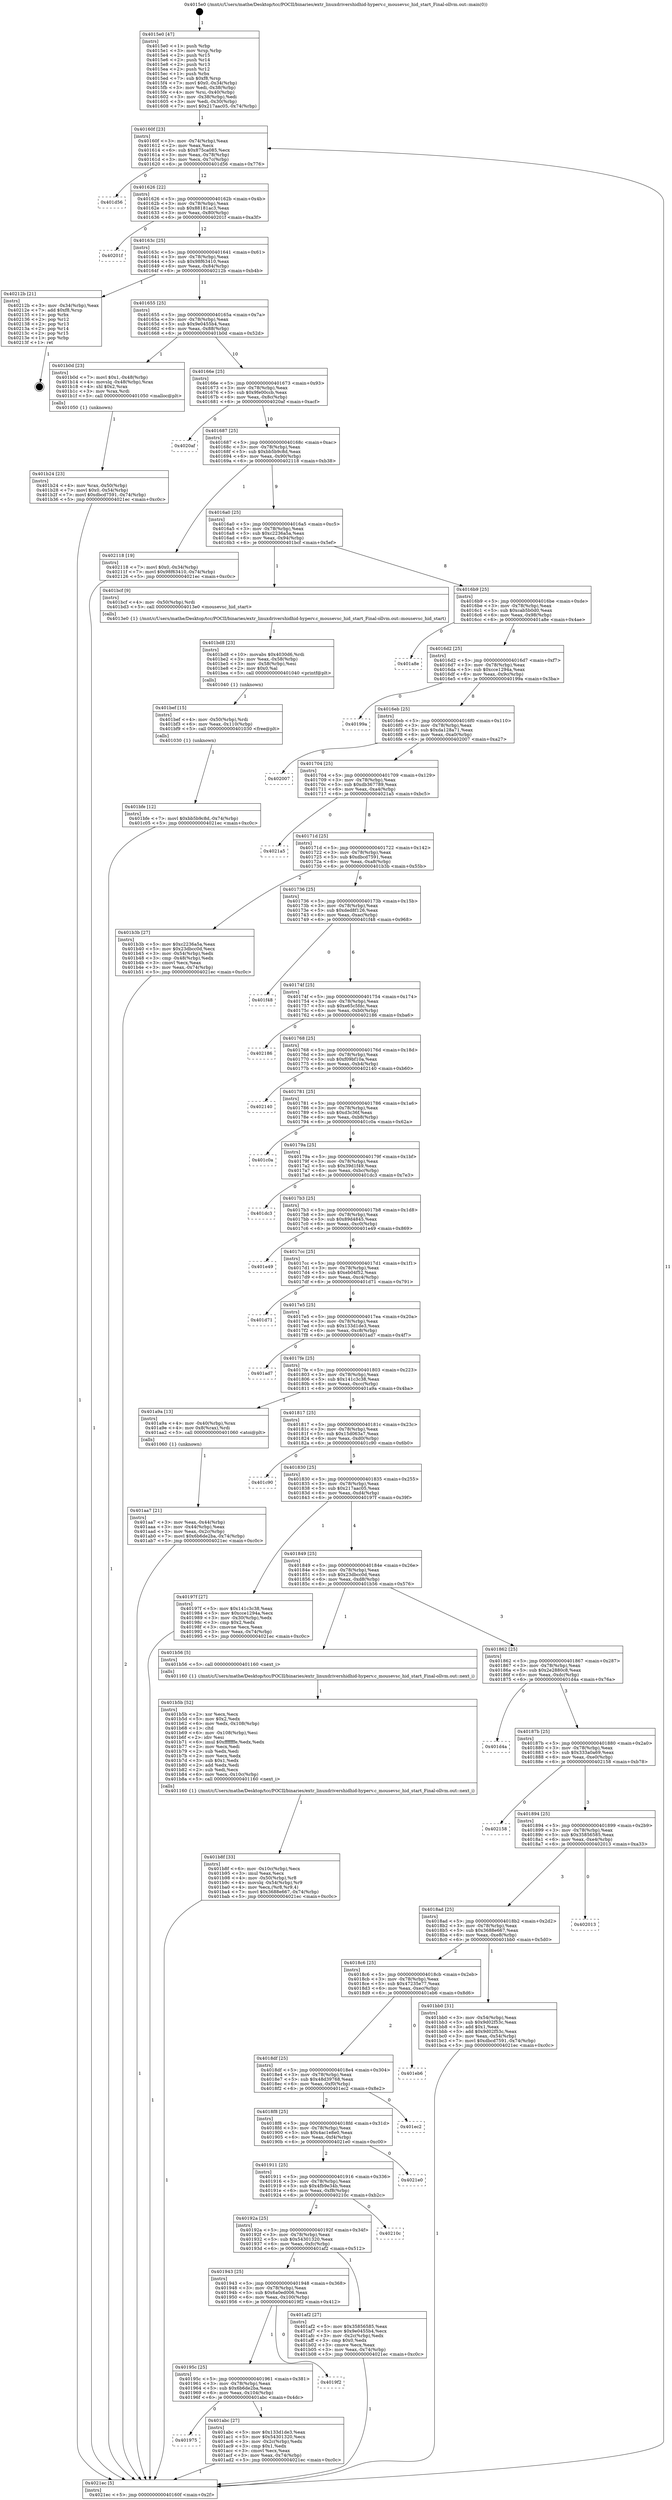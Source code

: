 digraph "0x4015e0" {
  label = "0x4015e0 (/mnt/c/Users/mathe/Desktop/tcc/POCII/binaries/extr_linuxdrivershidhid-hyperv.c_mousevsc_hid_start_Final-ollvm.out::main(0))"
  labelloc = "t"
  node[shape=record]

  Entry [label="",width=0.3,height=0.3,shape=circle,fillcolor=black,style=filled]
  "0x40160f" [label="{
     0x40160f [23]\l
     | [instrs]\l
     &nbsp;&nbsp;0x40160f \<+3\>: mov -0x74(%rbp),%eax\l
     &nbsp;&nbsp;0x401612 \<+2\>: mov %eax,%ecx\l
     &nbsp;&nbsp;0x401614 \<+6\>: sub $0x875ca085,%ecx\l
     &nbsp;&nbsp;0x40161a \<+3\>: mov %eax,-0x78(%rbp)\l
     &nbsp;&nbsp;0x40161d \<+3\>: mov %ecx,-0x7c(%rbp)\l
     &nbsp;&nbsp;0x401620 \<+6\>: je 0000000000401d56 \<main+0x776\>\l
  }"]
  "0x401d56" [label="{
     0x401d56\l
  }", style=dashed]
  "0x401626" [label="{
     0x401626 [22]\l
     | [instrs]\l
     &nbsp;&nbsp;0x401626 \<+5\>: jmp 000000000040162b \<main+0x4b\>\l
     &nbsp;&nbsp;0x40162b \<+3\>: mov -0x78(%rbp),%eax\l
     &nbsp;&nbsp;0x40162e \<+5\>: sub $0x88181ac3,%eax\l
     &nbsp;&nbsp;0x401633 \<+3\>: mov %eax,-0x80(%rbp)\l
     &nbsp;&nbsp;0x401636 \<+6\>: je 000000000040201f \<main+0xa3f\>\l
  }"]
  Exit [label="",width=0.3,height=0.3,shape=circle,fillcolor=black,style=filled,peripheries=2]
  "0x40201f" [label="{
     0x40201f\l
  }", style=dashed]
  "0x40163c" [label="{
     0x40163c [25]\l
     | [instrs]\l
     &nbsp;&nbsp;0x40163c \<+5\>: jmp 0000000000401641 \<main+0x61\>\l
     &nbsp;&nbsp;0x401641 \<+3\>: mov -0x78(%rbp),%eax\l
     &nbsp;&nbsp;0x401644 \<+5\>: sub $0x98f63410,%eax\l
     &nbsp;&nbsp;0x401649 \<+6\>: mov %eax,-0x84(%rbp)\l
     &nbsp;&nbsp;0x40164f \<+6\>: je 000000000040212b \<main+0xb4b\>\l
  }"]
  "0x401bfe" [label="{
     0x401bfe [12]\l
     | [instrs]\l
     &nbsp;&nbsp;0x401bfe \<+7\>: movl $0xbb5b9c8d,-0x74(%rbp)\l
     &nbsp;&nbsp;0x401c05 \<+5\>: jmp 00000000004021ec \<main+0xc0c\>\l
  }"]
  "0x40212b" [label="{
     0x40212b [21]\l
     | [instrs]\l
     &nbsp;&nbsp;0x40212b \<+3\>: mov -0x34(%rbp),%eax\l
     &nbsp;&nbsp;0x40212e \<+7\>: add $0xf8,%rsp\l
     &nbsp;&nbsp;0x402135 \<+1\>: pop %rbx\l
     &nbsp;&nbsp;0x402136 \<+2\>: pop %r12\l
     &nbsp;&nbsp;0x402138 \<+2\>: pop %r13\l
     &nbsp;&nbsp;0x40213a \<+2\>: pop %r14\l
     &nbsp;&nbsp;0x40213c \<+2\>: pop %r15\l
     &nbsp;&nbsp;0x40213e \<+1\>: pop %rbp\l
     &nbsp;&nbsp;0x40213f \<+1\>: ret\l
  }"]
  "0x401655" [label="{
     0x401655 [25]\l
     | [instrs]\l
     &nbsp;&nbsp;0x401655 \<+5\>: jmp 000000000040165a \<main+0x7a\>\l
     &nbsp;&nbsp;0x40165a \<+3\>: mov -0x78(%rbp),%eax\l
     &nbsp;&nbsp;0x40165d \<+5\>: sub $0x9e0455b4,%eax\l
     &nbsp;&nbsp;0x401662 \<+6\>: mov %eax,-0x88(%rbp)\l
     &nbsp;&nbsp;0x401668 \<+6\>: je 0000000000401b0d \<main+0x52d\>\l
  }"]
  "0x401bef" [label="{
     0x401bef [15]\l
     | [instrs]\l
     &nbsp;&nbsp;0x401bef \<+4\>: mov -0x50(%rbp),%rdi\l
     &nbsp;&nbsp;0x401bf3 \<+6\>: mov %eax,-0x110(%rbp)\l
     &nbsp;&nbsp;0x401bf9 \<+5\>: call 0000000000401030 \<free@plt\>\l
     | [calls]\l
     &nbsp;&nbsp;0x401030 \{1\} (unknown)\l
  }"]
  "0x401b0d" [label="{
     0x401b0d [23]\l
     | [instrs]\l
     &nbsp;&nbsp;0x401b0d \<+7\>: movl $0x1,-0x48(%rbp)\l
     &nbsp;&nbsp;0x401b14 \<+4\>: movslq -0x48(%rbp),%rax\l
     &nbsp;&nbsp;0x401b18 \<+4\>: shl $0x2,%rax\l
     &nbsp;&nbsp;0x401b1c \<+3\>: mov %rax,%rdi\l
     &nbsp;&nbsp;0x401b1f \<+5\>: call 0000000000401050 \<malloc@plt\>\l
     | [calls]\l
     &nbsp;&nbsp;0x401050 \{1\} (unknown)\l
  }"]
  "0x40166e" [label="{
     0x40166e [25]\l
     | [instrs]\l
     &nbsp;&nbsp;0x40166e \<+5\>: jmp 0000000000401673 \<main+0x93\>\l
     &nbsp;&nbsp;0x401673 \<+3\>: mov -0x78(%rbp),%eax\l
     &nbsp;&nbsp;0x401676 \<+5\>: sub $0x9fe00ccb,%eax\l
     &nbsp;&nbsp;0x40167b \<+6\>: mov %eax,-0x8c(%rbp)\l
     &nbsp;&nbsp;0x401681 \<+6\>: je 00000000004020af \<main+0xacf\>\l
  }"]
  "0x401bd8" [label="{
     0x401bd8 [23]\l
     | [instrs]\l
     &nbsp;&nbsp;0x401bd8 \<+10\>: movabs $0x4030d6,%rdi\l
     &nbsp;&nbsp;0x401be2 \<+3\>: mov %eax,-0x58(%rbp)\l
     &nbsp;&nbsp;0x401be5 \<+3\>: mov -0x58(%rbp),%esi\l
     &nbsp;&nbsp;0x401be8 \<+2\>: mov $0x0,%al\l
     &nbsp;&nbsp;0x401bea \<+5\>: call 0000000000401040 \<printf@plt\>\l
     | [calls]\l
     &nbsp;&nbsp;0x401040 \{1\} (unknown)\l
  }"]
  "0x4020af" [label="{
     0x4020af\l
  }", style=dashed]
  "0x401687" [label="{
     0x401687 [25]\l
     | [instrs]\l
     &nbsp;&nbsp;0x401687 \<+5\>: jmp 000000000040168c \<main+0xac\>\l
     &nbsp;&nbsp;0x40168c \<+3\>: mov -0x78(%rbp),%eax\l
     &nbsp;&nbsp;0x40168f \<+5\>: sub $0xbb5b9c8d,%eax\l
     &nbsp;&nbsp;0x401694 \<+6\>: mov %eax,-0x90(%rbp)\l
     &nbsp;&nbsp;0x40169a \<+6\>: je 0000000000402118 \<main+0xb38\>\l
  }"]
  "0x401b8f" [label="{
     0x401b8f [33]\l
     | [instrs]\l
     &nbsp;&nbsp;0x401b8f \<+6\>: mov -0x10c(%rbp),%ecx\l
     &nbsp;&nbsp;0x401b95 \<+3\>: imul %eax,%ecx\l
     &nbsp;&nbsp;0x401b98 \<+4\>: mov -0x50(%rbp),%r8\l
     &nbsp;&nbsp;0x401b9c \<+4\>: movslq -0x54(%rbp),%r9\l
     &nbsp;&nbsp;0x401ba0 \<+4\>: mov %ecx,(%r8,%r9,4)\l
     &nbsp;&nbsp;0x401ba4 \<+7\>: movl $0x3688e667,-0x74(%rbp)\l
     &nbsp;&nbsp;0x401bab \<+5\>: jmp 00000000004021ec \<main+0xc0c\>\l
  }"]
  "0x402118" [label="{
     0x402118 [19]\l
     | [instrs]\l
     &nbsp;&nbsp;0x402118 \<+7\>: movl $0x0,-0x34(%rbp)\l
     &nbsp;&nbsp;0x40211f \<+7\>: movl $0x98f63410,-0x74(%rbp)\l
     &nbsp;&nbsp;0x402126 \<+5\>: jmp 00000000004021ec \<main+0xc0c\>\l
  }"]
  "0x4016a0" [label="{
     0x4016a0 [25]\l
     | [instrs]\l
     &nbsp;&nbsp;0x4016a0 \<+5\>: jmp 00000000004016a5 \<main+0xc5\>\l
     &nbsp;&nbsp;0x4016a5 \<+3\>: mov -0x78(%rbp),%eax\l
     &nbsp;&nbsp;0x4016a8 \<+5\>: sub $0xc2236a5a,%eax\l
     &nbsp;&nbsp;0x4016ad \<+6\>: mov %eax,-0x94(%rbp)\l
     &nbsp;&nbsp;0x4016b3 \<+6\>: je 0000000000401bcf \<main+0x5ef\>\l
  }"]
  "0x401b5b" [label="{
     0x401b5b [52]\l
     | [instrs]\l
     &nbsp;&nbsp;0x401b5b \<+2\>: xor %ecx,%ecx\l
     &nbsp;&nbsp;0x401b5d \<+5\>: mov $0x2,%edx\l
     &nbsp;&nbsp;0x401b62 \<+6\>: mov %edx,-0x108(%rbp)\l
     &nbsp;&nbsp;0x401b68 \<+1\>: cltd\l
     &nbsp;&nbsp;0x401b69 \<+6\>: mov -0x108(%rbp),%esi\l
     &nbsp;&nbsp;0x401b6f \<+2\>: idiv %esi\l
     &nbsp;&nbsp;0x401b71 \<+6\>: imul $0xfffffffe,%edx,%edx\l
     &nbsp;&nbsp;0x401b77 \<+2\>: mov %ecx,%edi\l
     &nbsp;&nbsp;0x401b79 \<+2\>: sub %edx,%edi\l
     &nbsp;&nbsp;0x401b7b \<+2\>: mov %ecx,%edx\l
     &nbsp;&nbsp;0x401b7d \<+3\>: sub $0x1,%edx\l
     &nbsp;&nbsp;0x401b80 \<+2\>: add %edx,%edi\l
     &nbsp;&nbsp;0x401b82 \<+2\>: sub %edi,%ecx\l
     &nbsp;&nbsp;0x401b84 \<+6\>: mov %ecx,-0x10c(%rbp)\l
     &nbsp;&nbsp;0x401b8a \<+5\>: call 0000000000401160 \<next_i\>\l
     | [calls]\l
     &nbsp;&nbsp;0x401160 \{1\} (/mnt/c/Users/mathe/Desktop/tcc/POCII/binaries/extr_linuxdrivershidhid-hyperv.c_mousevsc_hid_start_Final-ollvm.out::next_i)\l
  }"]
  "0x401bcf" [label="{
     0x401bcf [9]\l
     | [instrs]\l
     &nbsp;&nbsp;0x401bcf \<+4\>: mov -0x50(%rbp),%rdi\l
     &nbsp;&nbsp;0x401bd3 \<+5\>: call 00000000004013e0 \<mousevsc_hid_start\>\l
     | [calls]\l
     &nbsp;&nbsp;0x4013e0 \{1\} (/mnt/c/Users/mathe/Desktop/tcc/POCII/binaries/extr_linuxdrivershidhid-hyperv.c_mousevsc_hid_start_Final-ollvm.out::mousevsc_hid_start)\l
  }"]
  "0x4016b9" [label="{
     0x4016b9 [25]\l
     | [instrs]\l
     &nbsp;&nbsp;0x4016b9 \<+5\>: jmp 00000000004016be \<main+0xde\>\l
     &nbsp;&nbsp;0x4016be \<+3\>: mov -0x78(%rbp),%eax\l
     &nbsp;&nbsp;0x4016c1 \<+5\>: sub $0xcab5b0d0,%eax\l
     &nbsp;&nbsp;0x4016c6 \<+6\>: mov %eax,-0x98(%rbp)\l
     &nbsp;&nbsp;0x4016cc \<+6\>: je 0000000000401a8e \<main+0x4ae\>\l
  }"]
  "0x401b24" [label="{
     0x401b24 [23]\l
     | [instrs]\l
     &nbsp;&nbsp;0x401b24 \<+4\>: mov %rax,-0x50(%rbp)\l
     &nbsp;&nbsp;0x401b28 \<+7\>: movl $0x0,-0x54(%rbp)\l
     &nbsp;&nbsp;0x401b2f \<+7\>: movl $0xdbcd7591,-0x74(%rbp)\l
     &nbsp;&nbsp;0x401b36 \<+5\>: jmp 00000000004021ec \<main+0xc0c\>\l
  }"]
  "0x401a8e" [label="{
     0x401a8e\l
  }", style=dashed]
  "0x4016d2" [label="{
     0x4016d2 [25]\l
     | [instrs]\l
     &nbsp;&nbsp;0x4016d2 \<+5\>: jmp 00000000004016d7 \<main+0xf7\>\l
     &nbsp;&nbsp;0x4016d7 \<+3\>: mov -0x78(%rbp),%eax\l
     &nbsp;&nbsp;0x4016da \<+5\>: sub $0xcce1294a,%eax\l
     &nbsp;&nbsp;0x4016df \<+6\>: mov %eax,-0x9c(%rbp)\l
     &nbsp;&nbsp;0x4016e5 \<+6\>: je 000000000040199a \<main+0x3ba\>\l
  }"]
  "0x401975" [label="{
     0x401975\l
  }", style=dashed]
  "0x40199a" [label="{
     0x40199a\l
  }", style=dashed]
  "0x4016eb" [label="{
     0x4016eb [25]\l
     | [instrs]\l
     &nbsp;&nbsp;0x4016eb \<+5\>: jmp 00000000004016f0 \<main+0x110\>\l
     &nbsp;&nbsp;0x4016f0 \<+3\>: mov -0x78(%rbp),%eax\l
     &nbsp;&nbsp;0x4016f3 \<+5\>: sub $0xda128a71,%eax\l
     &nbsp;&nbsp;0x4016f8 \<+6\>: mov %eax,-0xa0(%rbp)\l
     &nbsp;&nbsp;0x4016fe \<+6\>: je 0000000000402007 \<main+0xa27\>\l
  }"]
  "0x401abc" [label="{
     0x401abc [27]\l
     | [instrs]\l
     &nbsp;&nbsp;0x401abc \<+5\>: mov $0x133d1de3,%eax\l
     &nbsp;&nbsp;0x401ac1 \<+5\>: mov $0x54301320,%ecx\l
     &nbsp;&nbsp;0x401ac6 \<+3\>: mov -0x2c(%rbp),%edx\l
     &nbsp;&nbsp;0x401ac9 \<+3\>: cmp $0x1,%edx\l
     &nbsp;&nbsp;0x401acc \<+3\>: cmovl %ecx,%eax\l
     &nbsp;&nbsp;0x401acf \<+3\>: mov %eax,-0x74(%rbp)\l
     &nbsp;&nbsp;0x401ad2 \<+5\>: jmp 00000000004021ec \<main+0xc0c\>\l
  }"]
  "0x402007" [label="{
     0x402007\l
  }", style=dashed]
  "0x401704" [label="{
     0x401704 [25]\l
     | [instrs]\l
     &nbsp;&nbsp;0x401704 \<+5\>: jmp 0000000000401709 \<main+0x129\>\l
     &nbsp;&nbsp;0x401709 \<+3\>: mov -0x78(%rbp),%eax\l
     &nbsp;&nbsp;0x40170c \<+5\>: sub $0xdb367789,%eax\l
     &nbsp;&nbsp;0x401711 \<+6\>: mov %eax,-0xa4(%rbp)\l
     &nbsp;&nbsp;0x401717 \<+6\>: je 00000000004021a5 \<main+0xbc5\>\l
  }"]
  "0x40195c" [label="{
     0x40195c [25]\l
     | [instrs]\l
     &nbsp;&nbsp;0x40195c \<+5\>: jmp 0000000000401961 \<main+0x381\>\l
     &nbsp;&nbsp;0x401961 \<+3\>: mov -0x78(%rbp),%eax\l
     &nbsp;&nbsp;0x401964 \<+5\>: sub $0x6b6de2ba,%eax\l
     &nbsp;&nbsp;0x401969 \<+6\>: mov %eax,-0x104(%rbp)\l
     &nbsp;&nbsp;0x40196f \<+6\>: je 0000000000401abc \<main+0x4dc\>\l
  }"]
  "0x4021a5" [label="{
     0x4021a5\l
  }", style=dashed]
  "0x40171d" [label="{
     0x40171d [25]\l
     | [instrs]\l
     &nbsp;&nbsp;0x40171d \<+5\>: jmp 0000000000401722 \<main+0x142\>\l
     &nbsp;&nbsp;0x401722 \<+3\>: mov -0x78(%rbp),%eax\l
     &nbsp;&nbsp;0x401725 \<+5\>: sub $0xdbcd7591,%eax\l
     &nbsp;&nbsp;0x40172a \<+6\>: mov %eax,-0xa8(%rbp)\l
     &nbsp;&nbsp;0x401730 \<+6\>: je 0000000000401b3b \<main+0x55b\>\l
  }"]
  "0x4019f2" [label="{
     0x4019f2\l
  }", style=dashed]
  "0x401b3b" [label="{
     0x401b3b [27]\l
     | [instrs]\l
     &nbsp;&nbsp;0x401b3b \<+5\>: mov $0xc2236a5a,%eax\l
     &nbsp;&nbsp;0x401b40 \<+5\>: mov $0x23dbcc0d,%ecx\l
     &nbsp;&nbsp;0x401b45 \<+3\>: mov -0x54(%rbp),%edx\l
     &nbsp;&nbsp;0x401b48 \<+3\>: cmp -0x48(%rbp),%edx\l
     &nbsp;&nbsp;0x401b4b \<+3\>: cmovl %ecx,%eax\l
     &nbsp;&nbsp;0x401b4e \<+3\>: mov %eax,-0x74(%rbp)\l
     &nbsp;&nbsp;0x401b51 \<+5\>: jmp 00000000004021ec \<main+0xc0c\>\l
  }"]
  "0x401736" [label="{
     0x401736 [25]\l
     | [instrs]\l
     &nbsp;&nbsp;0x401736 \<+5\>: jmp 000000000040173b \<main+0x15b\>\l
     &nbsp;&nbsp;0x40173b \<+3\>: mov -0x78(%rbp),%eax\l
     &nbsp;&nbsp;0x40173e \<+5\>: sub $0xded8f126,%eax\l
     &nbsp;&nbsp;0x401743 \<+6\>: mov %eax,-0xac(%rbp)\l
     &nbsp;&nbsp;0x401749 \<+6\>: je 0000000000401f48 \<main+0x968\>\l
  }"]
  "0x401943" [label="{
     0x401943 [25]\l
     | [instrs]\l
     &nbsp;&nbsp;0x401943 \<+5\>: jmp 0000000000401948 \<main+0x368\>\l
     &nbsp;&nbsp;0x401948 \<+3\>: mov -0x78(%rbp),%eax\l
     &nbsp;&nbsp;0x40194b \<+5\>: sub $0x6a0ed006,%eax\l
     &nbsp;&nbsp;0x401950 \<+6\>: mov %eax,-0x100(%rbp)\l
     &nbsp;&nbsp;0x401956 \<+6\>: je 00000000004019f2 \<main+0x412\>\l
  }"]
  "0x401f48" [label="{
     0x401f48\l
  }", style=dashed]
  "0x40174f" [label="{
     0x40174f [25]\l
     | [instrs]\l
     &nbsp;&nbsp;0x40174f \<+5\>: jmp 0000000000401754 \<main+0x174\>\l
     &nbsp;&nbsp;0x401754 \<+3\>: mov -0x78(%rbp),%eax\l
     &nbsp;&nbsp;0x401757 \<+5\>: sub $0xe65c5fdc,%eax\l
     &nbsp;&nbsp;0x40175c \<+6\>: mov %eax,-0xb0(%rbp)\l
     &nbsp;&nbsp;0x401762 \<+6\>: je 0000000000402186 \<main+0xba6\>\l
  }"]
  "0x401af2" [label="{
     0x401af2 [27]\l
     | [instrs]\l
     &nbsp;&nbsp;0x401af2 \<+5\>: mov $0x35856585,%eax\l
     &nbsp;&nbsp;0x401af7 \<+5\>: mov $0x9e0455b4,%ecx\l
     &nbsp;&nbsp;0x401afc \<+3\>: mov -0x2c(%rbp),%edx\l
     &nbsp;&nbsp;0x401aff \<+3\>: cmp $0x0,%edx\l
     &nbsp;&nbsp;0x401b02 \<+3\>: cmove %ecx,%eax\l
     &nbsp;&nbsp;0x401b05 \<+3\>: mov %eax,-0x74(%rbp)\l
     &nbsp;&nbsp;0x401b08 \<+5\>: jmp 00000000004021ec \<main+0xc0c\>\l
  }"]
  "0x402186" [label="{
     0x402186\l
  }", style=dashed]
  "0x401768" [label="{
     0x401768 [25]\l
     | [instrs]\l
     &nbsp;&nbsp;0x401768 \<+5\>: jmp 000000000040176d \<main+0x18d\>\l
     &nbsp;&nbsp;0x40176d \<+3\>: mov -0x78(%rbp),%eax\l
     &nbsp;&nbsp;0x401770 \<+5\>: sub $0xf09bf10a,%eax\l
     &nbsp;&nbsp;0x401775 \<+6\>: mov %eax,-0xb4(%rbp)\l
     &nbsp;&nbsp;0x40177b \<+6\>: je 0000000000402140 \<main+0xb60\>\l
  }"]
  "0x40192a" [label="{
     0x40192a [25]\l
     | [instrs]\l
     &nbsp;&nbsp;0x40192a \<+5\>: jmp 000000000040192f \<main+0x34f\>\l
     &nbsp;&nbsp;0x40192f \<+3\>: mov -0x78(%rbp),%eax\l
     &nbsp;&nbsp;0x401932 \<+5\>: sub $0x54301320,%eax\l
     &nbsp;&nbsp;0x401937 \<+6\>: mov %eax,-0xfc(%rbp)\l
     &nbsp;&nbsp;0x40193d \<+6\>: je 0000000000401af2 \<main+0x512\>\l
  }"]
  "0x402140" [label="{
     0x402140\l
  }", style=dashed]
  "0x401781" [label="{
     0x401781 [25]\l
     | [instrs]\l
     &nbsp;&nbsp;0x401781 \<+5\>: jmp 0000000000401786 \<main+0x1a6\>\l
     &nbsp;&nbsp;0x401786 \<+3\>: mov -0x78(%rbp),%eax\l
     &nbsp;&nbsp;0x401789 \<+5\>: sub $0xd3c36f,%eax\l
     &nbsp;&nbsp;0x40178e \<+6\>: mov %eax,-0xb8(%rbp)\l
     &nbsp;&nbsp;0x401794 \<+6\>: je 0000000000401c0a \<main+0x62a\>\l
  }"]
  "0x40210c" [label="{
     0x40210c\l
  }", style=dashed]
  "0x401c0a" [label="{
     0x401c0a\l
  }", style=dashed]
  "0x40179a" [label="{
     0x40179a [25]\l
     | [instrs]\l
     &nbsp;&nbsp;0x40179a \<+5\>: jmp 000000000040179f \<main+0x1bf\>\l
     &nbsp;&nbsp;0x40179f \<+3\>: mov -0x78(%rbp),%eax\l
     &nbsp;&nbsp;0x4017a2 \<+5\>: sub $0x39d1f49,%eax\l
     &nbsp;&nbsp;0x4017a7 \<+6\>: mov %eax,-0xbc(%rbp)\l
     &nbsp;&nbsp;0x4017ad \<+6\>: je 0000000000401dc3 \<main+0x7e3\>\l
  }"]
  "0x401911" [label="{
     0x401911 [25]\l
     | [instrs]\l
     &nbsp;&nbsp;0x401911 \<+5\>: jmp 0000000000401916 \<main+0x336\>\l
     &nbsp;&nbsp;0x401916 \<+3\>: mov -0x78(%rbp),%eax\l
     &nbsp;&nbsp;0x401919 \<+5\>: sub $0x4fb9e34b,%eax\l
     &nbsp;&nbsp;0x40191e \<+6\>: mov %eax,-0xf8(%rbp)\l
     &nbsp;&nbsp;0x401924 \<+6\>: je 000000000040210c \<main+0xb2c\>\l
  }"]
  "0x401dc3" [label="{
     0x401dc3\l
  }", style=dashed]
  "0x4017b3" [label="{
     0x4017b3 [25]\l
     | [instrs]\l
     &nbsp;&nbsp;0x4017b3 \<+5\>: jmp 00000000004017b8 \<main+0x1d8\>\l
     &nbsp;&nbsp;0x4017b8 \<+3\>: mov -0x78(%rbp),%eax\l
     &nbsp;&nbsp;0x4017bb \<+5\>: sub $0x89d4845,%eax\l
     &nbsp;&nbsp;0x4017c0 \<+6\>: mov %eax,-0xc0(%rbp)\l
     &nbsp;&nbsp;0x4017c6 \<+6\>: je 0000000000401e49 \<main+0x869\>\l
  }"]
  "0x4021e0" [label="{
     0x4021e0\l
  }", style=dashed]
  "0x401e49" [label="{
     0x401e49\l
  }", style=dashed]
  "0x4017cc" [label="{
     0x4017cc [25]\l
     | [instrs]\l
     &nbsp;&nbsp;0x4017cc \<+5\>: jmp 00000000004017d1 \<main+0x1f1\>\l
     &nbsp;&nbsp;0x4017d1 \<+3\>: mov -0x78(%rbp),%eax\l
     &nbsp;&nbsp;0x4017d4 \<+5\>: sub $0xeb04f52,%eax\l
     &nbsp;&nbsp;0x4017d9 \<+6\>: mov %eax,-0xc4(%rbp)\l
     &nbsp;&nbsp;0x4017df \<+6\>: je 0000000000401d71 \<main+0x791\>\l
  }"]
  "0x4018f8" [label="{
     0x4018f8 [25]\l
     | [instrs]\l
     &nbsp;&nbsp;0x4018f8 \<+5\>: jmp 00000000004018fd \<main+0x31d\>\l
     &nbsp;&nbsp;0x4018fd \<+3\>: mov -0x78(%rbp),%eax\l
     &nbsp;&nbsp;0x401900 \<+5\>: sub $0x4ac1e8e0,%eax\l
     &nbsp;&nbsp;0x401905 \<+6\>: mov %eax,-0xf4(%rbp)\l
     &nbsp;&nbsp;0x40190b \<+6\>: je 00000000004021e0 \<main+0xc00\>\l
  }"]
  "0x401d71" [label="{
     0x401d71\l
  }", style=dashed]
  "0x4017e5" [label="{
     0x4017e5 [25]\l
     | [instrs]\l
     &nbsp;&nbsp;0x4017e5 \<+5\>: jmp 00000000004017ea \<main+0x20a\>\l
     &nbsp;&nbsp;0x4017ea \<+3\>: mov -0x78(%rbp),%eax\l
     &nbsp;&nbsp;0x4017ed \<+5\>: sub $0x133d1de3,%eax\l
     &nbsp;&nbsp;0x4017f2 \<+6\>: mov %eax,-0xc8(%rbp)\l
     &nbsp;&nbsp;0x4017f8 \<+6\>: je 0000000000401ad7 \<main+0x4f7\>\l
  }"]
  "0x401ec2" [label="{
     0x401ec2\l
  }", style=dashed]
  "0x401ad7" [label="{
     0x401ad7\l
  }", style=dashed]
  "0x4017fe" [label="{
     0x4017fe [25]\l
     | [instrs]\l
     &nbsp;&nbsp;0x4017fe \<+5\>: jmp 0000000000401803 \<main+0x223\>\l
     &nbsp;&nbsp;0x401803 \<+3\>: mov -0x78(%rbp),%eax\l
     &nbsp;&nbsp;0x401806 \<+5\>: sub $0x141c3c38,%eax\l
     &nbsp;&nbsp;0x40180b \<+6\>: mov %eax,-0xcc(%rbp)\l
     &nbsp;&nbsp;0x401811 \<+6\>: je 0000000000401a9a \<main+0x4ba\>\l
  }"]
  "0x4018df" [label="{
     0x4018df [25]\l
     | [instrs]\l
     &nbsp;&nbsp;0x4018df \<+5\>: jmp 00000000004018e4 \<main+0x304\>\l
     &nbsp;&nbsp;0x4018e4 \<+3\>: mov -0x78(%rbp),%eax\l
     &nbsp;&nbsp;0x4018e7 \<+5\>: sub $0x48d39768,%eax\l
     &nbsp;&nbsp;0x4018ec \<+6\>: mov %eax,-0xf0(%rbp)\l
     &nbsp;&nbsp;0x4018f2 \<+6\>: je 0000000000401ec2 \<main+0x8e2\>\l
  }"]
  "0x401a9a" [label="{
     0x401a9a [13]\l
     | [instrs]\l
     &nbsp;&nbsp;0x401a9a \<+4\>: mov -0x40(%rbp),%rax\l
     &nbsp;&nbsp;0x401a9e \<+4\>: mov 0x8(%rax),%rdi\l
     &nbsp;&nbsp;0x401aa2 \<+5\>: call 0000000000401060 \<atoi@plt\>\l
     | [calls]\l
     &nbsp;&nbsp;0x401060 \{1\} (unknown)\l
  }"]
  "0x401817" [label="{
     0x401817 [25]\l
     | [instrs]\l
     &nbsp;&nbsp;0x401817 \<+5\>: jmp 000000000040181c \<main+0x23c\>\l
     &nbsp;&nbsp;0x40181c \<+3\>: mov -0x78(%rbp),%eax\l
     &nbsp;&nbsp;0x40181f \<+5\>: sub $0x15d063a7,%eax\l
     &nbsp;&nbsp;0x401824 \<+6\>: mov %eax,-0xd0(%rbp)\l
     &nbsp;&nbsp;0x40182a \<+6\>: je 0000000000401c90 \<main+0x6b0\>\l
  }"]
  "0x401eb6" [label="{
     0x401eb6\l
  }", style=dashed]
  "0x401c90" [label="{
     0x401c90\l
  }", style=dashed]
  "0x401830" [label="{
     0x401830 [25]\l
     | [instrs]\l
     &nbsp;&nbsp;0x401830 \<+5\>: jmp 0000000000401835 \<main+0x255\>\l
     &nbsp;&nbsp;0x401835 \<+3\>: mov -0x78(%rbp),%eax\l
     &nbsp;&nbsp;0x401838 \<+5\>: sub $0x217aac05,%eax\l
     &nbsp;&nbsp;0x40183d \<+6\>: mov %eax,-0xd4(%rbp)\l
     &nbsp;&nbsp;0x401843 \<+6\>: je 000000000040197f \<main+0x39f\>\l
  }"]
  "0x4018c6" [label="{
     0x4018c6 [25]\l
     | [instrs]\l
     &nbsp;&nbsp;0x4018c6 \<+5\>: jmp 00000000004018cb \<main+0x2eb\>\l
     &nbsp;&nbsp;0x4018cb \<+3\>: mov -0x78(%rbp),%eax\l
     &nbsp;&nbsp;0x4018ce \<+5\>: sub $0x47235e77,%eax\l
     &nbsp;&nbsp;0x4018d3 \<+6\>: mov %eax,-0xec(%rbp)\l
     &nbsp;&nbsp;0x4018d9 \<+6\>: je 0000000000401eb6 \<main+0x8d6\>\l
  }"]
  "0x40197f" [label="{
     0x40197f [27]\l
     | [instrs]\l
     &nbsp;&nbsp;0x40197f \<+5\>: mov $0x141c3c38,%eax\l
     &nbsp;&nbsp;0x401984 \<+5\>: mov $0xcce1294a,%ecx\l
     &nbsp;&nbsp;0x401989 \<+3\>: mov -0x30(%rbp),%edx\l
     &nbsp;&nbsp;0x40198c \<+3\>: cmp $0x2,%edx\l
     &nbsp;&nbsp;0x40198f \<+3\>: cmovne %ecx,%eax\l
     &nbsp;&nbsp;0x401992 \<+3\>: mov %eax,-0x74(%rbp)\l
     &nbsp;&nbsp;0x401995 \<+5\>: jmp 00000000004021ec \<main+0xc0c\>\l
  }"]
  "0x401849" [label="{
     0x401849 [25]\l
     | [instrs]\l
     &nbsp;&nbsp;0x401849 \<+5\>: jmp 000000000040184e \<main+0x26e\>\l
     &nbsp;&nbsp;0x40184e \<+3\>: mov -0x78(%rbp),%eax\l
     &nbsp;&nbsp;0x401851 \<+5\>: sub $0x23dbcc0d,%eax\l
     &nbsp;&nbsp;0x401856 \<+6\>: mov %eax,-0xd8(%rbp)\l
     &nbsp;&nbsp;0x40185c \<+6\>: je 0000000000401b56 \<main+0x576\>\l
  }"]
  "0x4021ec" [label="{
     0x4021ec [5]\l
     | [instrs]\l
     &nbsp;&nbsp;0x4021ec \<+5\>: jmp 000000000040160f \<main+0x2f\>\l
  }"]
  "0x4015e0" [label="{
     0x4015e0 [47]\l
     | [instrs]\l
     &nbsp;&nbsp;0x4015e0 \<+1\>: push %rbp\l
     &nbsp;&nbsp;0x4015e1 \<+3\>: mov %rsp,%rbp\l
     &nbsp;&nbsp;0x4015e4 \<+2\>: push %r15\l
     &nbsp;&nbsp;0x4015e6 \<+2\>: push %r14\l
     &nbsp;&nbsp;0x4015e8 \<+2\>: push %r13\l
     &nbsp;&nbsp;0x4015ea \<+2\>: push %r12\l
     &nbsp;&nbsp;0x4015ec \<+1\>: push %rbx\l
     &nbsp;&nbsp;0x4015ed \<+7\>: sub $0xf8,%rsp\l
     &nbsp;&nbsp;0x4015f4 \<+7\>: movl $0x0,-0x34(%rbp)\l
     &nbsp;&nbsp;0x4015fb \<+3\>: mov %edi,-0x38(%rbp)\l
     &nbsp;&nbsp;0x4015fe \<+4\>: mov %rsi,-0x40(%rbp)\l
     &nbsp;&nbsp;0x401602 \<+3\>: mov -0x38(%rbp),%edi\l
     &nbsp;&nbsp;0x401605 \<+3\>: mov %edi,-0x30(%rbp)\l
     &nbsp;&nbsp;0x401608 \<+7\>: movl $0x217aac05,-0x74(%rbp)\l
  }"]
  "0x401aa7" [label="{
     0x401aa7 [21]\l
     | [instrs]\l
     &nbsp;&nbsp;0x401aa7 \<+3\>: mov %eax,-0x44(%rbp)\l
     &nbsp;&nbsp;0x401aaa \<+3\>: mov -0x44(%rbp),%eax\l
     &nbsp;&nbsp;0x401aad \<+3\>: mov %eax,-0x2c(%rbp)\l
     &nbsp;&nbsp;0x401ab0 \<+7\>: movl $0x6b6de2ba,-0x74(%rbp)\l
     &nbsp;&nbsp;0x401ab7 \<+5\>: jmp 00000000004021ec \<main+0xc0c\>\l
  }"]
  "0x401bb0" [label="{
     0x401bb0 [31]\l
     | [instrs]\l
     &nbsp;&nbsp;0x401bb0 \<+3\>: mov -0x54(%rbp),%eax\l
     &nbsp;&nbsp;0x401bb3 \<+5\>: sub $0x9d02f53c,%eax\l
     &nbsp;&nbsp;0x401bb8 \<+3\>: add $0x1,%eax\l
     &nbsp;&nbsp;0x401bbb \<+5\>: add $0x9d02f53c,%eax\l
     &nbsp;&nbsp;0x401bc0 \<+3\>: mov %eax,-0x54(%rbp)\l
     &nbsp;&nbsp;0x401bc3 \<+7\>: movl $0xdbcd7591,-0x74(%rbp)\l
     &nbsp;&nbsp;0x401bca \<+5\>: jmp 00000000004021ec \<main+0xc0c\>\l
  }"]
  "0x401b56" [label="{
     0x401b56 [5]\l
     | [instrs]\l
     &nbsp;&nbsp;0x401b56 \<+5\>: call 0000000000401160 \<next_i\>\l
     | [calls]\l
     &nbsp;&nbsp;0x401160 \{1\} (/mnt/c/Users/mathe/Desktop/tcc/POCII/binaries/extr_linuxdrivershidhid-hyperv.c_mousevsc_hid_start_Final-ollvm.out::next_i)\l
  }"]
  "0x401862" [label="{
     0x401862 [25]\l
     | [instrs]\l
     &nbsp;&nbsp;0x401862 \<+5\>: jmp 0000000000401867 \<main+0x287\>\l
     &nbsp;&nbsp;0x401867 \<+3\>: mov -0x78(%rbp),%eax\l
     &nbsp;&nbsp;0x40186a \<+5\>: sub $0x2e2880c8,%eax\l
     &nbsp;&nbsp;0x40186f \<+6\>: mov %eax,-0xdc(%rbp)\l
     &nbsp;&nbsp;0x401875 \<+6\>: je 0000000000401d4a \<main+0x76a\>\l
  }"]
  "0x4018ad" [label="{
     0x4018ad [25]\l
     | [instrs]\l
     &nbsp;&nbsp;0x4018ad \<+5\>: jmp 00000000004018b2 \<main+0x2d2\>\l
     &nbsp;&nbsp;0x4018b2 \<+3\>: mov -0x78(%rbp),%eax\l
     &nbsp;&nbsp;0x4018b5 \<+5\>: sub $0x3688e667,%eax\l
     &nbsp;&nbsp;0x4018ba \<+6\>: mov %eax,-0xe8(%rbp)\l
     &nbsp;&nbsp;0x4018c0 \<+6\>: je 0000000000401bb0 \<main+0x5d0\>\l
  }"]
  "0x401d4a" [label="{
     0x401d4a\l
  }", style=dashed]
  "0x40187b" [label="{
     0x40187b [25]\l
     | [instrs]\l
     &nbsp;&nbsp;0x40187b \<+5\>: jmp 0000000000401880 \<main+0x2a0\>\l
     &nbsp;&nbsp;0x401880 \<+3\>: mov -0x78(%rbp),%eax\l
     &nbsp;&nbsp;0x401883 \<+5\>: sub $0x333a0a69,%eax\l
     &nbsp;&nbsp;0x401888 \<+6\>: mov %eax,-0xe0(%rbp)\l
     &nbsp;&nbsp;0x40188e \<+6\>: je 0000000000402158 \<main+0xb78\>\l
  }"]
  "0x402013" [label="{
     0x402013\l
  }", style=dashed]
  "0x402158" [label="{
     0x402158\l
  }", style=dashed]
  "0x401894" [label="{
     0x401894 [25]\l
     | [instrs]\l
     &nbsp;&nbsp;0x401894 \<+5\>: jmp 0000000000401899 \<main+0x2b9\>\l
     &nbsp;&nbsp;0x401899 \<+3\>: mov -0x78(%rbp),%eax\l
     &nbsp;&nbsp;0x40189c \<+5\>: sub $0x35856585,%eax\l
     &nbsp;&nbsp;0x4018a1 \<+6\>: mov %eax,-0xe4(%rbp)\l
     &nbsp;&nbsp;0x4018a7 \<+6\>: je 0000000000402013 \<main+0xa33\>\l
  }"]
  Entry -> "0x4015e0" [label=" 1"]
  "0x40160f" -> "0x401d56" [label=" 0"]
  "0x40160f" -> "0x401626" [label=" 12"]
  "0x40212b" -> Exit [label=" 1"]
  "0x401626" -> "0x40201f" [label=" 0"]
  "0x401626" -> "0x40163c" [label=" 12"]
  "0x402118" -> "0x4021ec" [label=" 1"]
  "0x40163c" -> "0x40212b" [label=" 1"]
  "0x40163c" -> "0x401655" [label=" 11"]
  "0x401bfe" -> "0x4021ec" [label=" 1"]
  "0x401655" -> "0x401b0d" [label=" 1"]
  "0x401655" -> "0x40166e" [label=" 10"]
  "0x401bef" -> "0x401bfe" [label=" 1"]
  "0x40166e" -> "0x4020af" [label=" 0"]
  "0x40166e" -> "0x401687" [label=" 10"]
  "0x401bd8" -> "0x401bef" [label=" 1"]
  "0x401687" -> "0x402118" [label=" 1"]
  "0x401687" -> "0x4016a0" [label=" 9"]
  "0x401bcf" -> "0x401bd8" [label=" 1"]
  "0x4016a0" -> "0x401bcf" [label=" 1"]
  "0x4016a0" -> "0x4016b9" [label=" 8"]
  "0x401bb0" -> "0x4021ec" [label=" 1"]
  "0x4016b9" -> "0x401a8e" [label=" 0"]
  "0x4016b9" -> "0x4016d2" [label=" 8"]
  "0x401b8f" -> "0x4021ec" [label=" 1"]
  "0x4016d2" -> "0x40199a" [label=" 0"]
  "0x4016d2" -> "0x4016eb" [label=" 8"]
  "0x401b5b" -> "0x401b8f" [label=" 1"]
  "0x4016eb" -> "0x402007" [label=" 0"]
  "0x4016eb" -> "0x401704" [label=" 8"]
  "0x401b56" -> "0x401b5b" [label=" 1"]
  "0x401704" -> "0x4021a5" [label=" 0"]
  "0x401704" -> "0x40171d" [label=" 8"]
  "0x401b24" -> "0x4021ec" [label=" 1"]
  "0x40171d" -> "0x401b3b" [label=" 2"]
  "0x40171d" -> "0x401736" [label=" 6"]
  "0x401b0d" -> "0x401b24" [label=" 1"]
  "0x401736" -> "0x401f48" [label=" 0"]
  "0x401736" -> "0x40174f" [label=" 6"]
  "0x401abc" -> "0x4021ec" [label=" 1"]
  "0x40174f" -> "0x402186" [label=" 0"]
  "0x40174f" -> "0x401768" [label=" 6"]
  "0x40195c" -> "0x401975" [label=" 0"]
  "0x401768" -> "0x402140" [label=" 0"]
  "0x401768" -> "0x401781" [label=" 6"]
  "0x401b3b" -> "0x4021ec" [label=" 2"]
  "0x401781" -> "0x401c0a" [label=" 0"]
  "0x401781" -> "0x40179a" [label=" 6"]
  "0x401943" -> "0x40195c" [label=" 1"]
  "0x40179a" -> "0x401dc3" [label=" 0"]
  "0x40179a" -> "0x4017b3" [label=" 6"]
  "0x401af2" -> "0x4021ec" [label=" 1"]
  "0x4017b3" -> "0x401e49" [label=" 0"]
  "0x4017b3" -> "0x4017cc" [label=" 6"]
  "0x40192a" -> "0x401943" [label=" 1"]
  "0x4017cc" -> "0x401d71" [label=" 0"]
  "0x4017cc" -> "0x4017e5" [label=" 6"]
  "0x40195c" -> "0x401abc" [label=" 1"]
  "0x4017e5" -> "0x401ad7" [label=" 0"]
  "0x4017e5" -> "0x4017fe" [label=" 6"]
  "0x401911" -> "0x40192a" [label=" 2"]
  "0x4017fe" -> "0x401a9a" [label=" 1"]
  "0x4017fe" -> "0x401817" [label=" 5"]
  "0x401943" -> "0x4019f2" [label=" 0"]
  "0x401817" -> "0x401c90" [label=" 0"]
  "0x401817" -> "0x401830" [label=" 5"]
  "0x4018f8" -> "0x401911" [label=" 2"]
  "0x401830" -> "0x40197f" [label=" 1"]
  "0x401830" -> "0x401849" [label=" 4"]
  "0x40197f" -> "0x4021ec" [label=" 1"]
  "0x4015e0" -> "0x40160f" [label=" 1"]
  "0x4021ec" -> "0x40160f" [label=" 11"]
  "0x401a9a" -> "0x401aa7" [label=" 1"]
  "0x401aa7" -> "0x4021ec" [label=" 1"]
  "0x40192a" -> "0x401af2" [label=" 1"]
  "0x401849" -> "0x401b56" [label=" 1"]
  "0x401849" -> "0x401862" [label=" 3"]
  "0x4018df" -> "0x4018f8" [label=" 2"]
  "0x401862" -> "0x401d4a" [label=" 0"]
  "0x401862" -> "0x40187b" [label=" 3"]
  "0x401911" -> "0x40210c" [label=" 0"]
  "0x40187b" -> "0x402158" [label=" 0"]
  "0x40187b" -> "0x401894" [label=" 3"]
  "0x4018c6" -> "0x4018df" [label=" 2"]
  "0x401894" -> "0x402013" [label=" 0"]
  "0x401894" -> "0x4018ad" [label=" 3"]
  "0x4018df" -> "0x401ec2" [label=" 0"]
  "0x4018ad" -> "0x401bb0" [label=" 1"]
  "0x4018ad" -> "0x4018c6" [label=" 2"]
  "0x4018f8" -> "0x4021e0" [label=" 0"]
  "0x4018c6" -> "0x401eb6" [label=" 0"]
}
